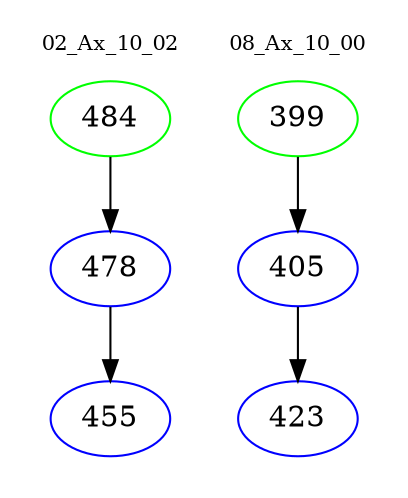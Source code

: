digraph{
subgraph cluster_0 {
color = white
label = "02_Ax_10_02";
fontsize=10;
T0_484 [label="484", color="green"]
T0_484 -> T0_478 [color="black"]
T0_478 [label="478", color="blue"]
T0_478 -> T0_455 [color="black"]
T0_455 [label="455", color="blue"]
}
subgraph cluster_1 {
color = white
label = "08_Ax_10_00";
fontsize=10;
T1_399 [label="399", color="green"]
T1_399 -> T1_405 [color="black"]
T1_405 [label="405", color="blue"]
T1_405 -> T1_423 [color="black"]
T1_423 [label="423", color="blue"]
}
}
